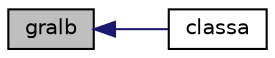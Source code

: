 digraph "gralb"
{
 // INTERACTIVE_SVG=YES
  edge [fontname="Helvetica",fontsize="10",labelfontname="Helvetica",labelfontsize="10"];
  node [fontname="Helvetica",fontsize="10",shape=record];
  rankdir="LR";
  Node1 [label="gralb",height=0.2,width=0.4,color="black", fillcolor="grey75", style="filled", fontcolor="black"];
  Node1 -> Node2 [dir="back",color="midnightblue",fontsize="10",style="solid",fontname="Helvetica"];
  Node2 [label="classa",height=0.2,width=0.4,color="black", fillcolor="white", style="filled",URL="$CLASSA_8f.html#a4ba5845339f63dd223722f0e0593c72e"];
}
